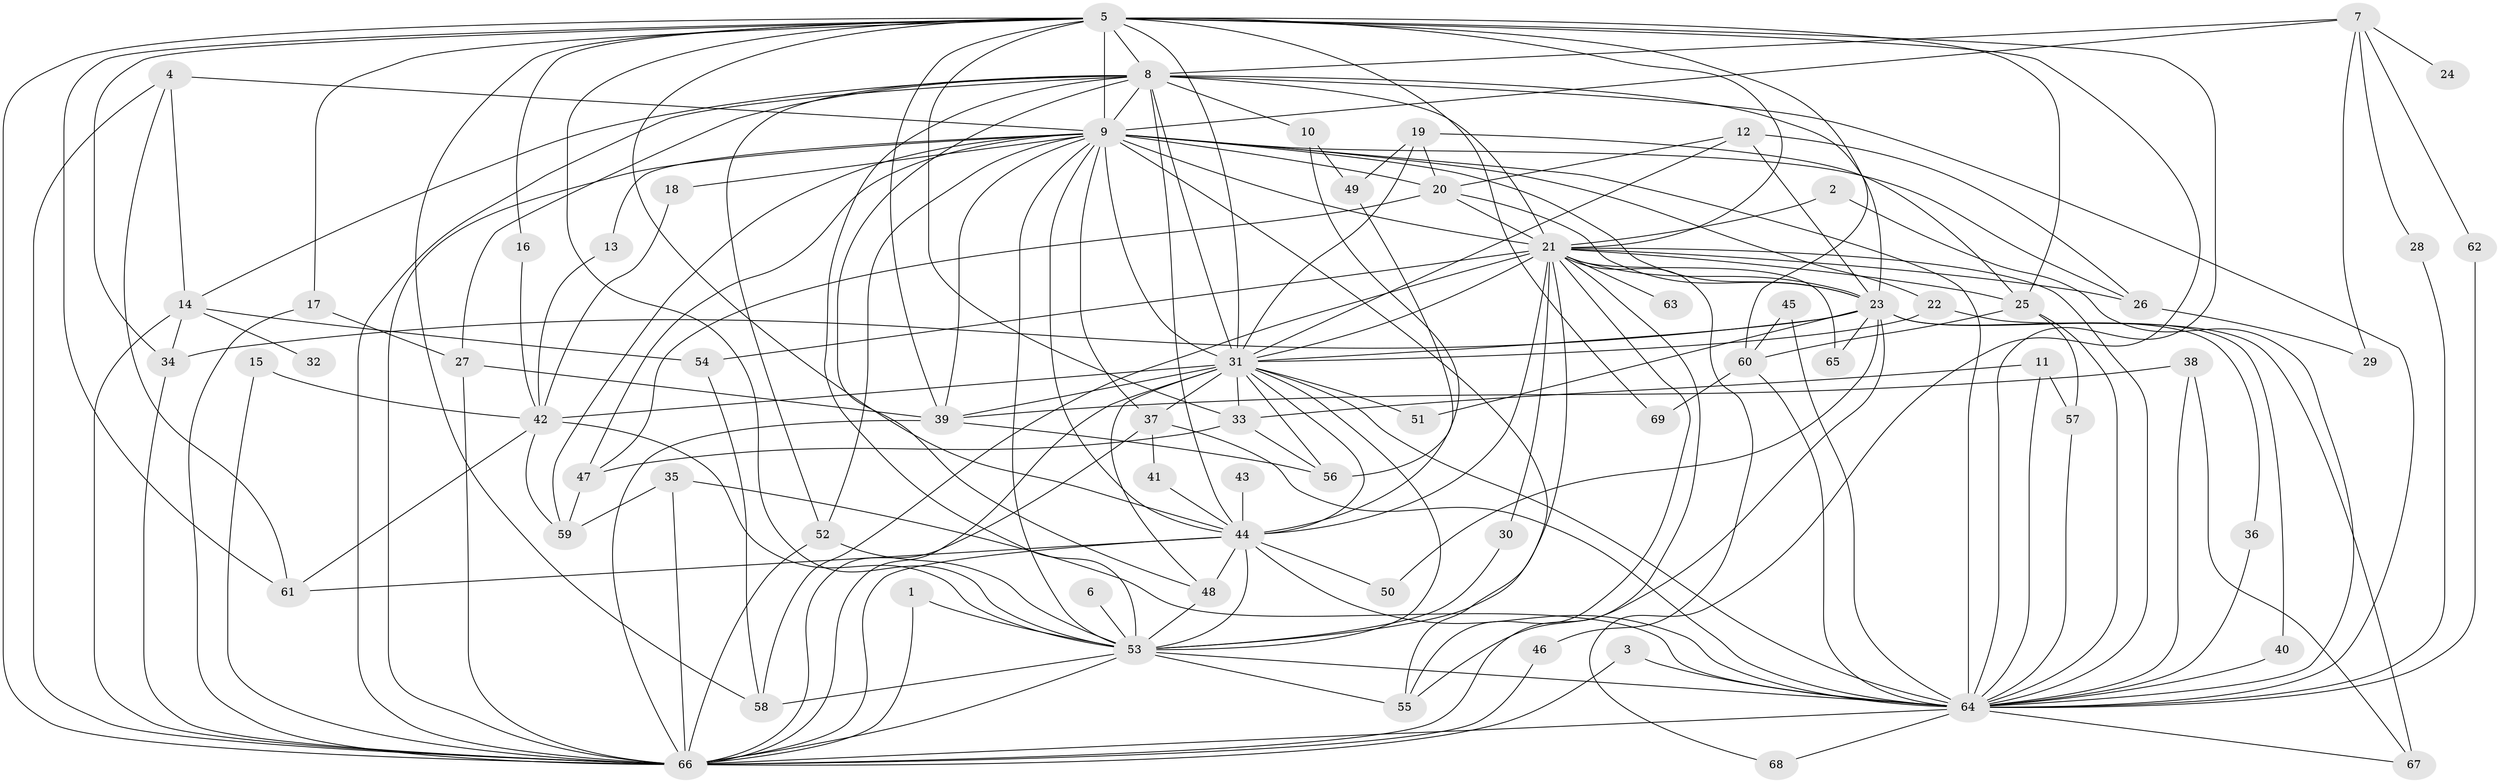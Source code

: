 // original degree distribution, {18: 0.021739130434782608, 20: 0.007246376811594203, 27: 0.007246376811594203, 33: 0.007246376811594203, 29: 0.014492753623188406, 24: 0.007246376811594203, 22: 0.007246376811594203, 8: 0.014492753623188406, 2: 0.5869565217391305, 4: 0.057971014492753624, 9: 0.007246376811594203, 14: 0.007246376811594203, 3: 0.18840579710144928, 7: 0.007246376811594203, 5: 0.043478260869565216, 10: 0.007246376811594203, 6: 0.007246376811594203}
// Generated by graph-tools (version 1.1) at 2025/01/03/09/25 03:01:15]
// undirected, 69 vertices, 185 edges
graph export_dot {
graph [start="1"]
  node [color=gray90,style=filled];
  1;
  2;
  3;
  4;
  5;
  6;
  7;
  8;
  9;
  10;
  11;
  12;
  13;
  14;
  15;
  16;
  17;
  18;
  19;
  20;
  21;
  22;
  23;
  24;
  25;
  26;
  27;
  28;
  29;
  30;
  31;
  32;
  33;
  34;
  35;
  36;
  37;
  38;
  39;
  40;
  41;
  42;
  43;
  44;
  45;
  46;
  47;
  48;
  49;
  50;
  51;
  52;
  53;
  54;
  55;
  56;
  57;
  58;
  59;
  60;
  61;
  62;
  63;
  64;
  65;
  66;
  67;
  68;
  69;
  1 -- 53 [weight=1.0];
  1 -- 66 [weight=1.0];
  2 -- 21 [weight=1.0];
  2 -- 64 [weight=1.0];
  3 -- 64 [weight=1.0];
  3 -- 66 [weight=1.0];
  4 -- 9 [weight=1.0];
  4 -- 14 [weight=1.0];
  4 -- 61 [weight=1.0];
  4 -- 66 [weight=1.0];
  5 -- 8 [weight=2.0];
  5 -- 9 [weight=2.0];
  5 -- 16 [weight=1.0];
  5 -- 17 [weight=1.0];
  5 -- 21 [weight=1.0];
  5 -- 25 [weight=1.0];
  5 -- 31 [weight=4.0];
  5 -- 33 [weight=1.0];
  5 -- 34 [weight=1.0];
  5 -- 39 [weight=1.0];
  5 -- 44 [weight=2.0];
  5 -- 53 [weight=1.0];
  5 -- 58 [weight=1.0];
  5 -- 60 [weight=2.0];
  5 -- 61 [weight=2.0];
  5 -- 64 [weight=2.0];
  5 -- 66 [weight=2.0];
  5 -- 68 [weight=1.0];
  5 -- 69 [weight=1.0];
  6 -- 53 [weight=1.0];
  7 -- 8 [weight=1.0];
  7 -- 9 [weight=1.0];
  7 -- 24 [weight=1.0];
  7 -- 28 [weight=1.0];
  7 -- 29 [weight=1.0];
  7 -- 62 [weight=1.0];
  8 -- 9 [weight=1.0];
  8 -- 10 [weight=1.0];
  8 -- 14 [weight=1.0];
  8 -- 21 [weight=1.0];
  8 -- 23 [weight=2.0];
  8 -- 27 [weight=1.0];
  8 -- 31 [weight=1.0];
  8 -- 44 [weight=1.0];
  8 -- 48 [weight=1.0];
  8 -- 52 [weight=1.0];
  8 -- 53 [weight=1.0];
  8 -- 64 [weight=2.0];
  8 -- 66 [weight=1.0];
  9 -- 13 [weight=1.0];
  9 -- 18 [weight=1.0];
  9 -- 20 [weight=2.0];
  9 -- 21 [weight=2.0];
  9 -- 22 [weight=1.0];
  9 -- 23 [weight=2.0];
  9 -- 26 [weight=1.0];
  9 -- 31 [weight=1.0];
  9 -- 37 [weight=1.0];
  9 -- 39 [weight=1.0];
  9 -- 44 [weight=1.0];
  9 -- 47 [weight=1.0];
  9 -- 52 [weight=1.0];
  9 -- 53 [weight=1.0];
  9 -- 55 [weight=2.0];
  9 -- 59 [weight=1.0];
  9 -- 64 [weight=3.0];
  9 -- 66 [weight=2.0];
  10 -- 44 [weight=1.0];
  10 -- 49 [weight=1.0];
  11 -- 33 [weight=1.0];
  11 -- 57 [weight=1.0];
  11 -- 64 [weight=1.0];
  12 -- 20 [weight=1.0];
  12 -- 23 [weight=1.0];
  12 -- 26 [weight=1.0];
  12 -- 31 [weight=1.0];
  13 -- 42 [weight=1.0];
  14 -- 32 [weight=1.0];
  14 -- 34 [weight=1.0];
  14 -- 54 [weight=1.0];
  14 -- 66 [weight=2.0];
  15 -- 42 [weight=1.0];
  15 -- 66 [weight=1.0];
  16 -- 42 [weight=1.0];
  17 -- 27 [weight=1.0];
  17 -- 66 [weight=1.0];
  18 -- 42 [weight=1.0];
  19 -- 20 [weight=1.0];
  19 -- 25 [weight=1.0];
  19 -- 31 [weight=1.0];
  19 -- 49 [weight=1.0];
  20 -- 21 [weight=1.0];
  20 -- 23 [weight=1.0];
  20 -- 47 [weight=2.0];
  21 -- 23 [weight=1.0];
  21 -- 25 [weight=1.0];
  21 -- 26 [weight=1.0];
  21 -- 30 [weight=1.0];
  21 -- 31 [weight=1.0];
  21 -- 44 [weight=1.0];
  21 -- 46 [weight=1.0];
  21 -- 53 [weight=1.0];
  21 -- 54 [weight=1.0];
  21 -- 55 [weight=1.0];
  21 -- 58 [weight=1.0];
  21 -- 63 [weight=1.0];
  21 -- 64 [weight=2.0];
  21 -- 65 [weight=1.0];
  21 -- 66 [weight=1.0];
  22 -- 31 [weight=2.0];
  22 -- 67 [weight=1.0];
  23 -- 31 [weight=1.0];
  23 -- 34 [weight=1.0];
  23 -- 36 [weight=1.0];
  23 -- 40 [weight=1.0];
  23 -- 50 [weight=1.0];
  23 -- 51 [weight=1.0];
  23 -- 55 [weight=1.0];
  23 -- 65 [weight=1.0];
  25 -- 57 [weight=1.0];
  25 -- 60 [weight=1.0];
  25 -- 64 [weight=1.0];
  26 -- 29 [weight=1.0];
  27 -- 39 [weight=1.0];
  27 -- 66 [weight=1.0];
  28 -- 64 [weight=1.0];
  30 -- 53 [weight=1.0];
  31 -- 33 [weight=1.0];
  31 -- 37 [weight=1.0];
  31 -- 39 [weight=1.0];
  31 -- 42 [weight=3.0];
  31 -- 44 [weight=2.0];
  31 -- 48 [weight=1.0];
  31 -- 51 [weight=1.0];
  31 -- 53 [weight=2.0];
  31 -- 56 [weight=1.0];
  31 -- 64 [weight=2.0];
  31 -- 66 [weight=3.0];
  33 -- 47 [weight=1.0];
  33 -- 56 [weight=1.0];
  34 -- 66 [weight=1.0];
  35 -- 59 [weight=1.0];
  35 -- 64 [weight=2.0];
  35 -- 66 [weight=1.0];
  36 -- 64 [weight=1.0];
  37 -- 41 [weight=1.0];
  37 -- 64 [weight=2.0];
  37 -- 66 [weight=1.0];
  38 -- 39 [weight=1.0];
  38 -- 64 [weight=1.0];
  38 -- 67 [weight=1.0];
  39 -- 56 [weight=1.0];
  39 -- 66 [weight=1.0];
  40 -- 64 [weight=2.0];
  41 -- 44 [weight=1.0];
  42 -- 53 [weight=1.0];
  42 -- 59 [weight=1.0];
  42 -- 61 [weight=1.0];
  43 -- 44 [weight=1.0];
  44 -- 48 [weight=1.0];
  44 -- 50 [weight=1.0];
  44 -- 53 [weight=1.0];
  44 -- 61 [weight=1.0];
  44 -- 64 [weight=2.0];
  44 -- 66 [weight=1.0];
  45 -- 60 [weight=1.0];
  45 -- 64 [weight=1.0];
  46 -- 66 [weight=1.0];
  47 -- 59 [weight=1.0];
  48 -- 53 [weight=1.0];
  49 -- 56 [weight=1.0];
  52 -- 53 [weight=1.0];
  52 -- 66 [weight=1.0];
  53 -- 55 [weight=1.0];
  53 -- 58 [weight=1.0];
  53 -- 64 [weight=2.0];
  53 -- 66 [weight=2.0];
  54 -- 58 [weight=1.0];
  57 -- 64 [weight=1.0];
  60 -- 64 [weight=1.0];
  60 -- 69 [weight=1.0];
  62 -- 64 [weight=1.0];
  64 -- 66 [weight=2.0];
  64 -- 67 [weight=1.0];
  64 -- 68 [weight=1.0];
}
